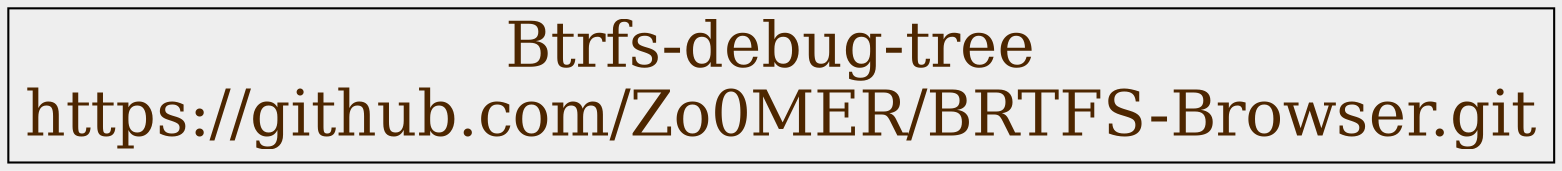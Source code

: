 // https://github.com/Zo0MER/BRTFS-Browser.git
graph "BRTFS-Browser" {
	graph [bgcolor="#eeeeee" charset="utf-8" labelloc=t nodesep=0.7 rankdir=RL ranksep=5 splines=compound]
	node [fontsize=18.0 shape=box]
		meta [label="Btrfs-debug-tree 
https://github.com/Zo0MER/BRTFS-Browser.git" fontcolor="#4d2600" fontsize=30.0 href="https://github.com/Zo0MER/BRTFS-Browser.git"]
}